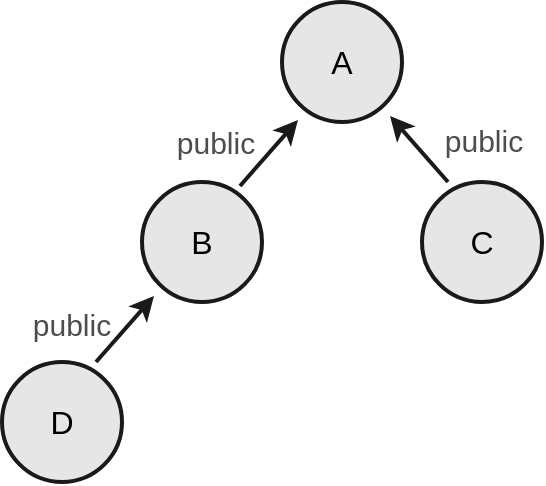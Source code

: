 <mxfile version="24.7.7">
  <diagram name="第 1 页" id="0yjeEngTQqA_D9xydlYo">
    <mxGraphModel dx="1085" dy="729" grid="1" gridSize="10" guides="1" tooltips="1" connect="1" arrows="1" fold="1" page="1" pageScale="1" pageWidth="827" pageHeight="1169" math="0" shadow="0">
      <root>
        <mxCell id="0" />
        <mxCell id="1" parent="0" />
        <mxCell id="T3hblJsC_VW6ChBZ5VcX-1" value="&lt;font style=&quot;font-size: 16px;&quot;&gt;A&lt;/font&gt;" style="ellipse;whiteSpace=wrap;html=1;aspect=fixed;fillColor=#E6E6E6;strokeWidth=2;strokeColor=#1A1A1A;" vertex="1" parent="1">
          <mxGeometry x="390" y="160" width="60" height="60" as="geometry" />
        </mxCell>
        <mxCell id="T3hblJsC_VW6ChBZ5VcX-2" value="&lt;font style=&quot;font-size: 16px;&quot;&gt;B&lt;/font&gt;" style="ellipse;whiteSpace=wrap;html=1;aspect=fixed;fillColor=#E6E6E6;strokeWidth=2;strokeColor=#1A1A1A;" vertex="1" parent="1">
          <mxGeometry x="320" y="250" width="60" height="60" as="geometry" />
        </mxCell>
        <mxCell id="T3hblJsC_VW6ChBZ5VcX-3" value="&lt;font style=&quot;font-size: 16px;&quot;&gt;C&lt;/font&gt;" style="ellipse;whiteSpace=wrap;html=1;aspect=fixed;fillColor=#E6E6E6;strokeColor=#1A1A1A;strokeWidth=2;" vertex="1" parent="1">
          <mxGeometry x="460" y="250" width="60" height="60" as="geometry" />
        </mxCell>
        <mxCell id="T3hblJsC_VW6ChBZ5VcX-4" value="&lt;font style=&quot;font-size: 16px;&quot;&gt;D&lt;/font&gt;" style="ellipse;whiteSpace=wrap;html=1;aspect=fixed;fillColor=#E6E6E6;strokeColor=#1A1A1A;strokeWidth=2;" vertex="1" parent="1">
          <mxGeometry x="250" y="340" width="60" height="60" as="geometry" />
        </mxCell>
        <mxCell id="T3hblJsC_VW6ChBZ5VcX-9" value="" style="endArrow=classic;html=1;rounded=0;entryX=0.2;entryY=1.025;entryDx=0;entryDy=0;entryPerimeter=0;strokeWidth=2;strokeColor=#1A1A1A;" edge="1" parent="1">
          <mxGeometry width="50" height="50" relative="1" as="geometry">
            <mxPoint x="369" y="252" as="sourcePoint" />
            <mxPoint x="398" y="219" as="targetPoint" />
          </mxGeometry>
        </mxCell>
        <mxCell id="T3hblJsC_VW6ChBZ5VcX-13" value="public" style="rounded=0;whiteSpace=wrap;html=1;strokeColor=none;strokeWidth=1;fontSize=15;fillColor=none;fontColor=#4D4D4D;" vertex="1" parent="1">
          <mxGeometry x="347" y="220" width="20" height="20" as="geometry" />
        </mxCell>
        <mxCell id="T3hblJsC_VW6ChBZ5VcX-17" value="" style="endArrow=classic;html=1;rounded=0;entryX=0.2;entryY=1.025;entryDx=0;entryDy=0;entryPerimeter=0;strokeWidth=2;strokeColor=#1A1A1A;" edge="1" parent="1">
          <mxGeometry width="50" height="50" relative="1" as="geometry">
            <mxPoint x="473" y="250" as="sourcePoint" />
            <mxPoint x="444" y="217" as="targetPoint" />
          </mxGeometry>
        </mxCell>
        <mxCell id="T3hblJsC_VW6ChBZ5VcX-19" value="" style="endArrow=classic;html=1;rounded=0;entryX=0.2;entryY=1.025;entryDx=0;entryDy=0;entryPerimeter=0;strokeWidth=2;strokeColor=#1A1A1A;" edge="1" parent="1">
          <mxGeometry width="50" height="50" relative="1" as="geometry">
            <mxPoint x="297" y="340" as="sourcePoint" />
            <mxPoint x="326" y="307" as="targetPoint" />
          </mxGeometry>
        </mxCell>
        <mxCell id="T3hblJsC_VW6ChBZ5VcX-21" value="public" style="rounded=0;whiteSpace=wrap;html=1;strokeColor=none;strokeWidth=1;fontSize=15;fillColor=none;fontColor=#4D4D4D;" vertex="1" parent="1">
          <mxGeometry x="481" y="219" width="20" height="20" as="geometry" />
        </mxCell>
        <mxCell id="T3hblJsC_VW6ChBZ5VcX-22" value="public" style="rounded=0;whiteSpace=wrap;html=1;strokeColor=none;strokeWidth=1;fontSize=15;fillColor=none;fontColor=#4D4D4D;" vertex="1" parent="1">
          <mxGeometry x="275" y="311" width="20" height="20" as="geometry" />
        </mxCell>
      </root>
    </mxGraphModel>
  </diagram>
</mxfile>
